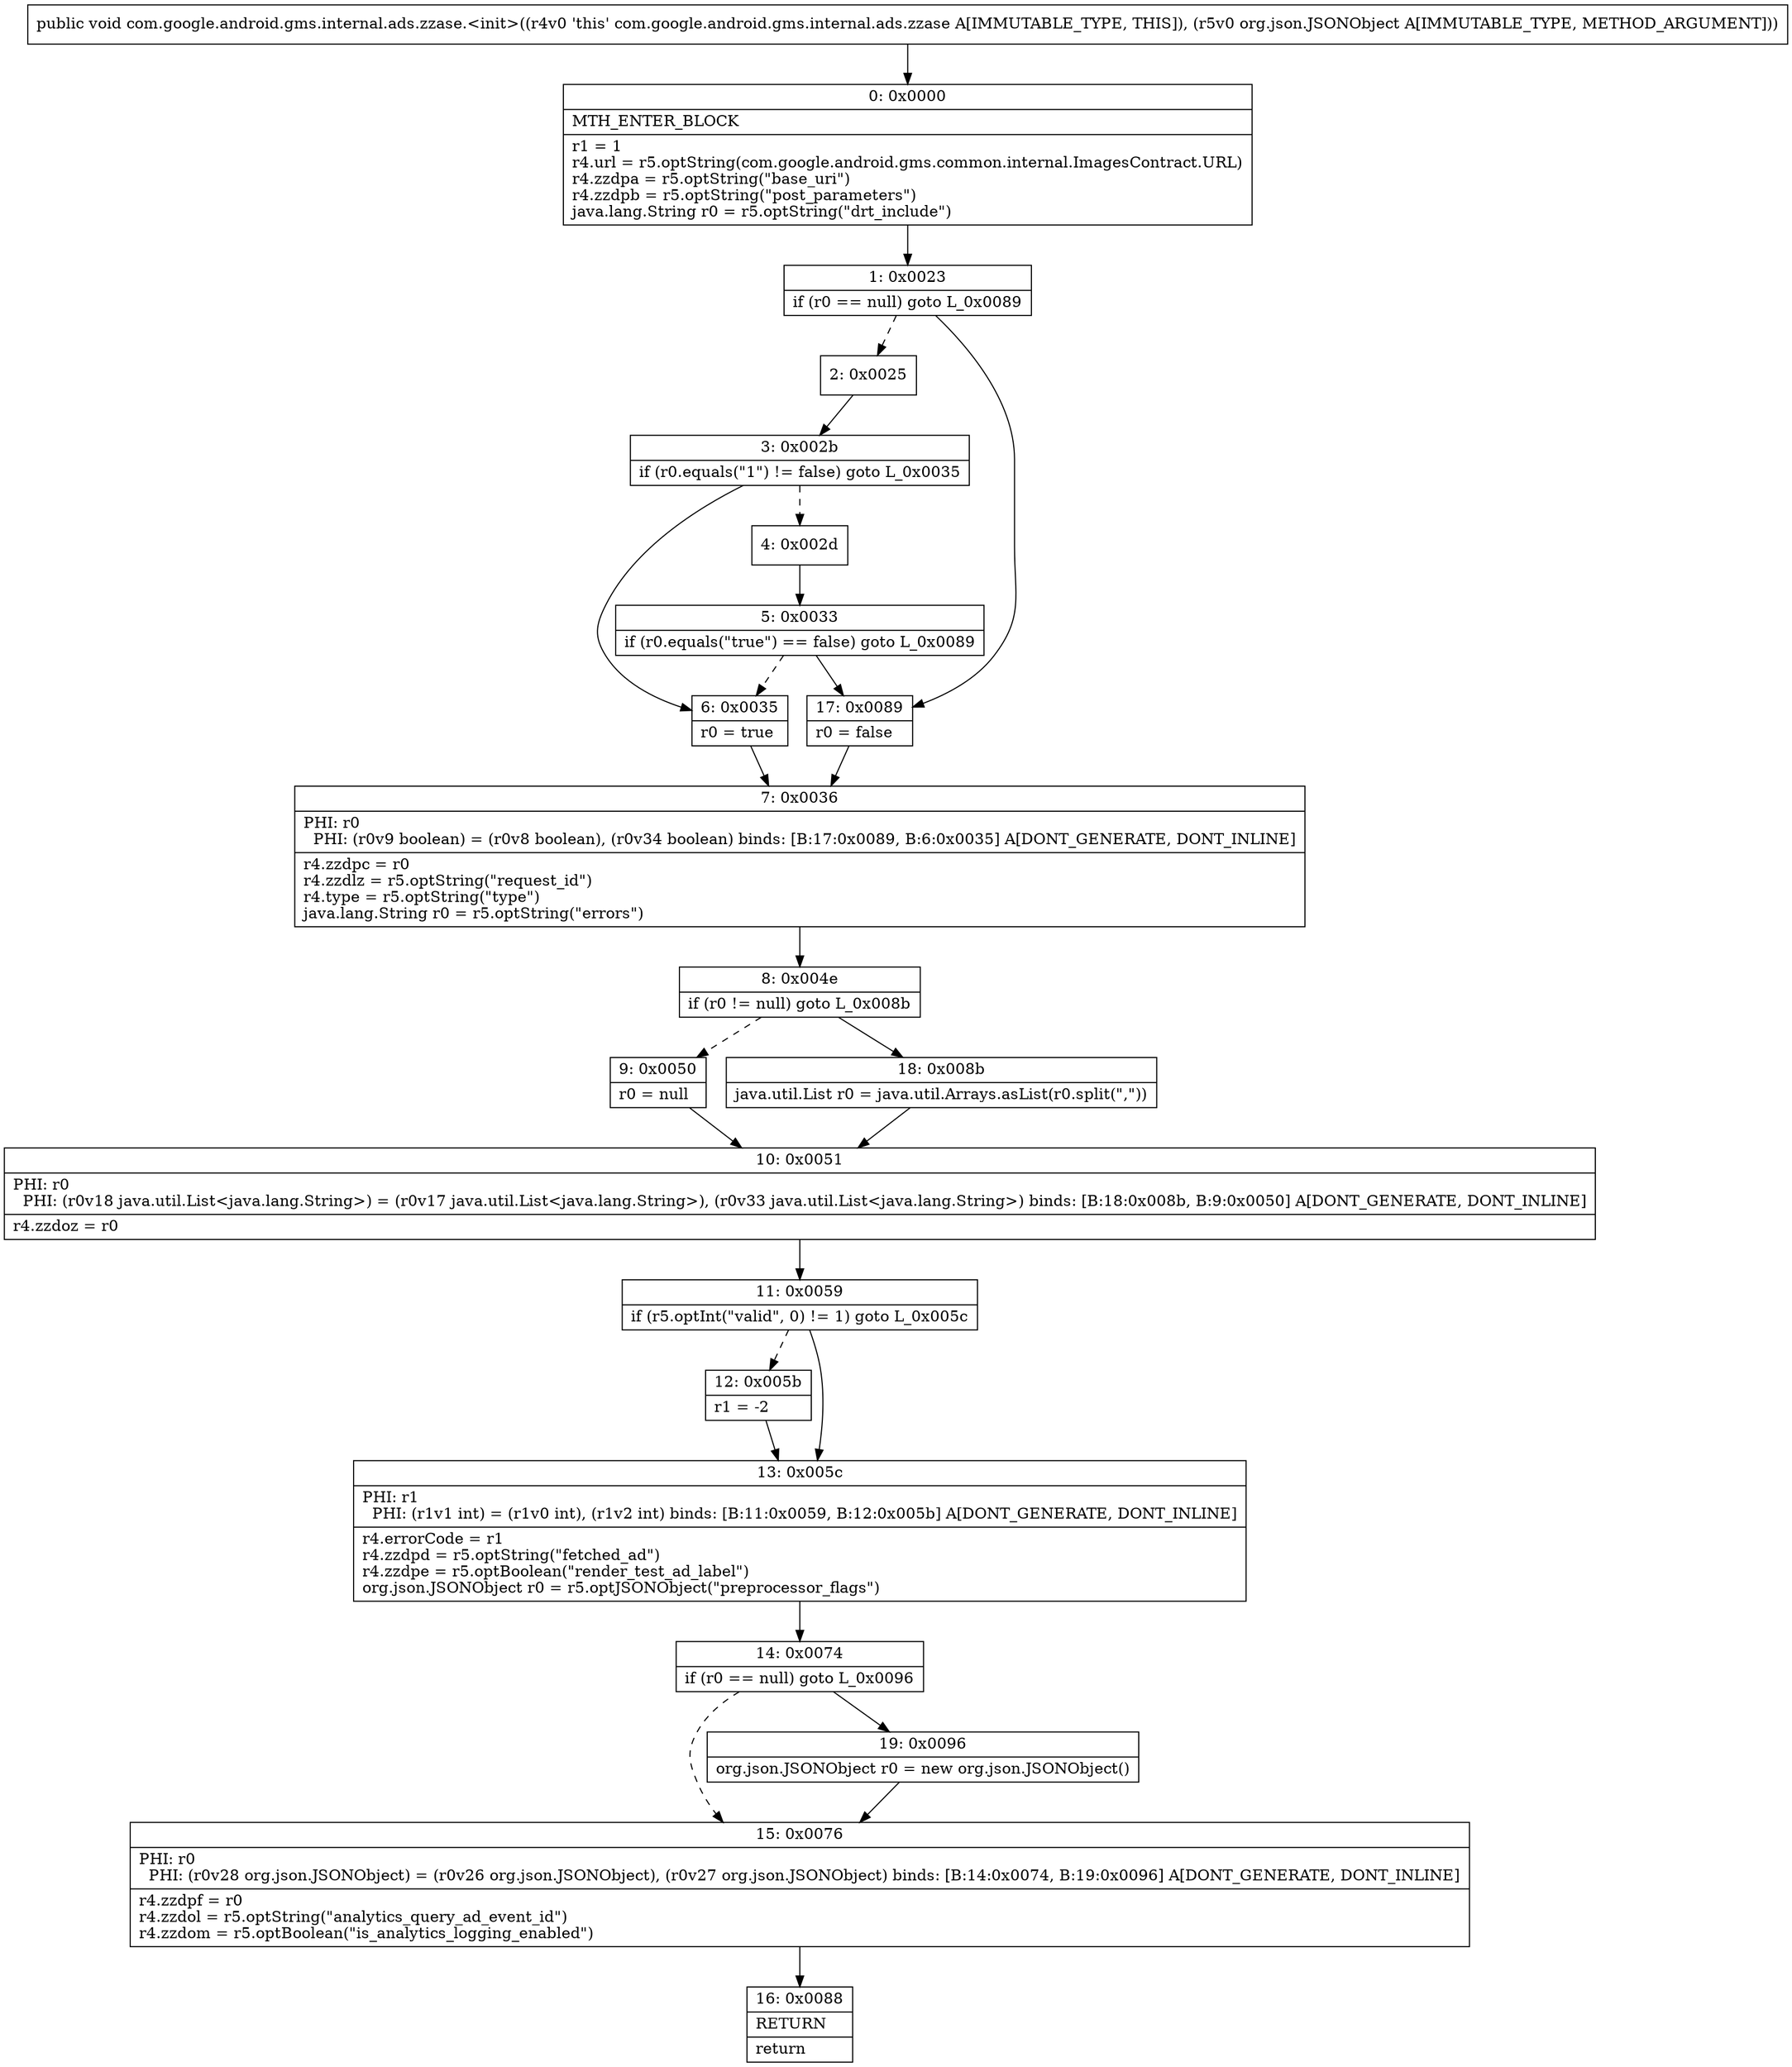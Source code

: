 digraph "CFG forcom.google.android.gms.internal.ads.zzase.\<init\>(Lorg\/json\/JSONObject;)V" {
Node_0 [shape=record,label="{0\:\ 0x0000|MTH_ENTER_BLOCK\l|r1 = 1\lr4.url = r5.optString(com.google.android.gms.common.internal.ImagesContract.URL)\lr4.zzdpa = r5.optString(\"base_uri\")\lr4.zzdpb = r5.optString(\"post_parameters\")\ljava.lang.String r0 = r5.optString(\"drt_include\")\l}"];
Node_1 [shape=record,label="{1\:\ 0x0023|if (r0 == null) goto L_0x0089\l}"];
Node_2 [shape=record,label="{2\:\ 0x0025}"];
Node_3 [shape=record,label="{3\:\ 0x002b|if (r0.equals(\"1\") != false) goto L_0x0035\l}"];
Node_4 [shape=record,label="{4\:\ 0x002d}"];
Node_5 [shape=record,label="{5\:\ 0x0033|if (r0.equals(\"true\") == false) goto L_0x0089\l}"];
Node_6 [shape=record,label="{6\:\ 0x0035|r0 = true\l}"];
Node_7 [shape=record,label="{7\:\ 0x0036|PHI: r0 \l  PHI: (r0v9 boolean) = (r0v8 boolean), (r0v34 boolean) binds: [B:17:0x0089, B:6:0x0035] A[DONT_GENERATE, DONT_INLINE]\l|r4.zzdpc = r0\lr4.zzdlz = r5.optString(\"request_id\")\lr4.type = r5.optString(\"type\")\ljava.lang.String r0 = r5.optString(\"errors\")\l}"];
Node_8 [shape=record,label="{8\:\ 0x004e|if (r0 != null) goto L_0x008b\l}"];
Node_9 [shape=record,label="{9\:\ 0x0050|r0 = null\l}"];
Node_10 [shape=record,label="{10\:\ 0x0051|PHI: r0 \l  PHI: (r0v18 java.util.List\<java.lang.String\>) = (r0v17 java.util.List\<java.lang.String\>), (r0v33 java.util.List\<java.lang.String\>) binds: [B:18:0x008b, B:9:0x0050] A[DONT_GENERATE, DONT_INLINE]\l|r4.zzdoz = r0\l}"];
Node_11 [shape=record,label="{11\:\ 0x0059|if (r5.optInt(\"valid\", 0) != 1) goto L_0x005c\l}"];
Node_12 [shape=record,label="{12\:\ 0x005b|r1 = \-2\l}"];
Node_13 [shape=record,label="{13\:\ 0x005c|PHI: r1 \l  PHI: (r1v1 int) = (r1v0 int), (r1v2 int) binds: [B:11:0x0059, B:12:0x005b] A[DONT_GENERATE, DONT_INLINE]\l|r4.errorCode = r1\lr4.zzdpd = r5.optString(\"fetched_ad\")\lr4.zzdpe = r5.optBoolean(\"render_test_ad_label\")\lorg.json.JSONObject r0 = r5.optJSONObject(\"preprocessor_flags\")\l}"];
Node_14 [shape=record,label="{14\:\ 0x0074|if (r0 == null) goto L_0x0096\l}"];
Node_15 [shape=record,label="{15\:\ 0x0076|PHI: r0 \l  PHI: (r0v28 org.json.JSONObject) = (r0v26 org.json.JSONObject), (r0v27 org.json.JSONObject) binds: [B:14:0x0074, B:19:0x0096] A[DONT_GENERATE, DONT_INLINE]\l|r4.zzdpf = r0\lr4.zzdol = r5.optString(\"analytics_query_ad_event_id\")\lr4.zzdom = r5.optBoolean(\"is_analytics_logging_enabled\")\l}"];
Node_16 [shape=record,label="{16\:\ 0x0088|RETURN\l|return\l}"];
Node_17 [shape=record,label="{17\:\ 0x0089|r0 = false\l}"];
Node_18 [shape=record,label="{18\:\ 0x008b|java.util.List r0 = java.util.Arrays.asList(r0.split(\",\"))\l}"];
Node_19 [shape=record,label="{19\:\ 0x0096|org.json.JSONObject r0 = new org.json.JSONObject()\l}"];
MethodNode[shape=record,label="{public void com.google.android.gms.internal.ads.zzase.\<init\>((r4v0 'this' com.google.android.gms.internal.ads.zzase A[IMMUTABLE_TYPE, THIS]), (r5v0 org.json.JSONObject A[IMMUTABLE_TYPE, METHOD_ARGUMENT])) }"];
MethodNode -> Node_0;
Node_0 -> Node_1;
Node_1 -> Node_2[style=dashed];
Node_1 -> Node_17;
Node_2 -> Node_3;
Node_3 -> Node_4[style=dashed];
Node_3 -> Node_6;
Node_4 -> Node_5;
Node_5 -> Node_6[style=dashed];
Node_5 -> Node_17;
Node_6 -> Node_7;
Node_7 -> Node_8;
Node_8 -> Node_9[style=dashed];
Node_8 -> Node_18;
Node_9 -> Node_10;
Node_10 -> Node_11;
Node_11 -> Node_12[style=dashed];
Node_11 -> Node_13;
Node_12 -> Node_13;
Node_13 -> Node_14;
Node_14 -> Node_15[style=dashed];
Node_14 -> Node_19;
Node_15 -> Node_16;
Node_17 -> Node_7;
Node_18 -> Node_10;
Node_19 -> Node_15;
}

